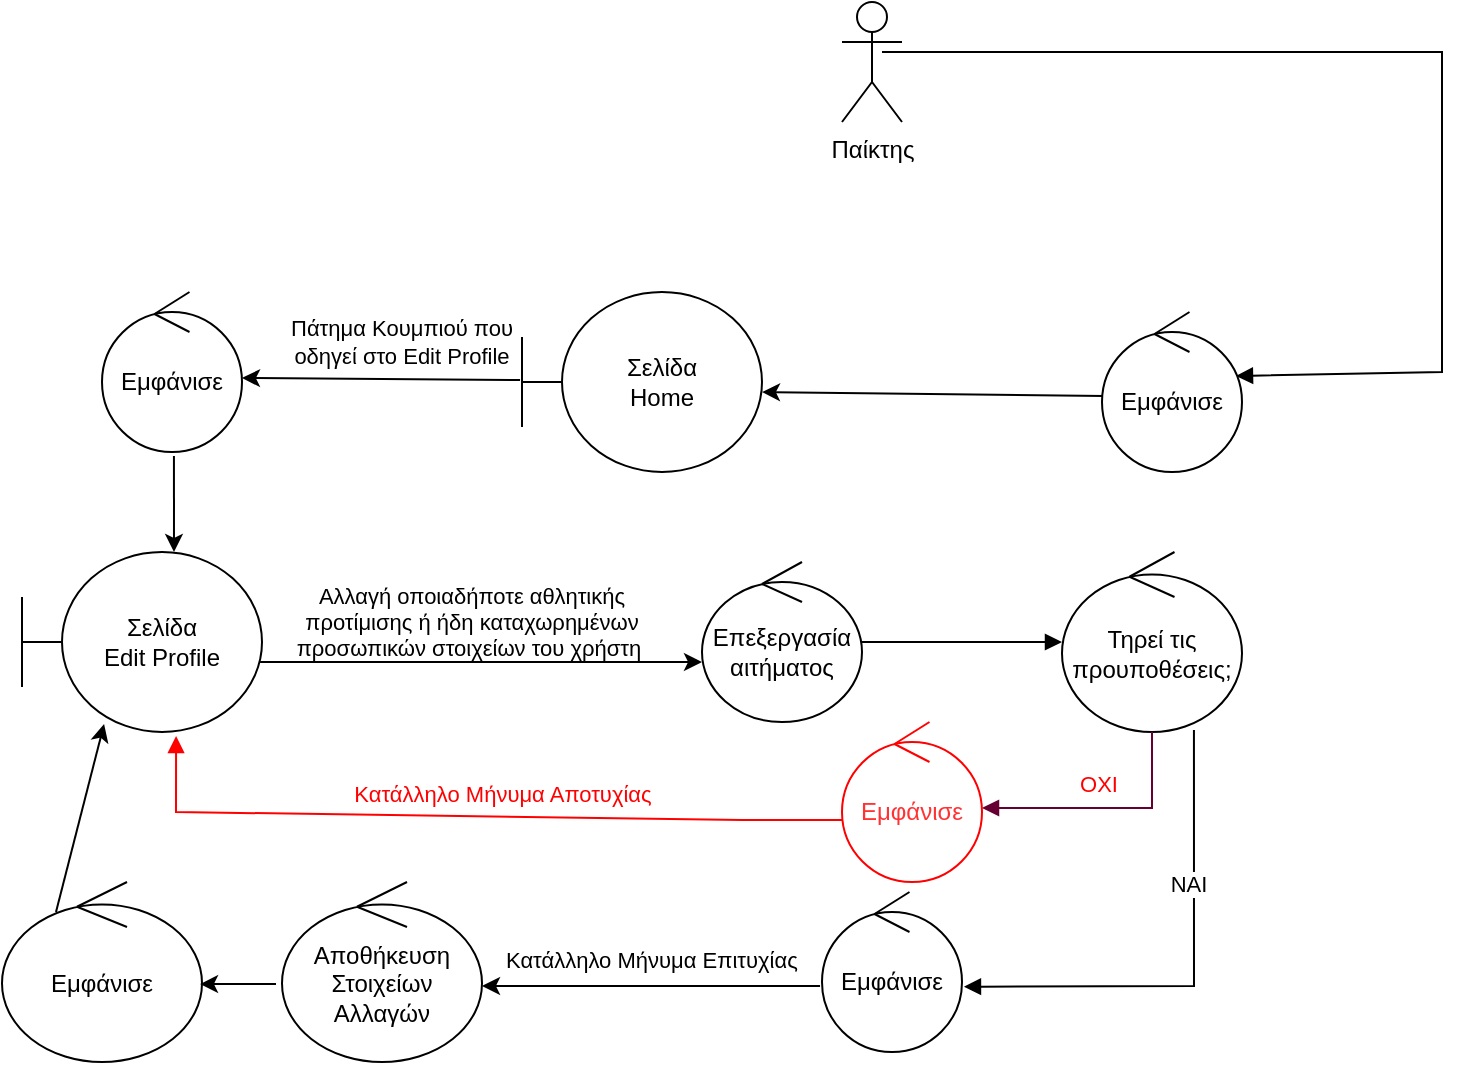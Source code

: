 <mxfile version="18.0.6" type="device"><diagram id="XuVgXkJD3yugl_41zAcA" name="Page-1"><mxGraphModel dx="1422" dy="762" grid="1" gridSize="10" guides="1" tooltips="1" connect="1" arrows="1" fold="1" page="1" pageScale="1" pageWidth="850" pageHeight="1100" math="0" shadow="0"><root><mxCell id="0"/><mxCell id="1" parent="0"/><mxCell id="dRFQOrUj8b6F4JJxhztv-2" value="Παίκτης" style="shape=umlActor;verticalLabelPosition=bottom;verticalAlign=top;html=1;" parent="1" vertex="1"><mxGeometry x="440" y="25" width="30" height="60" as="geometry"/></mxCell><mxCell id="dRFQOrUj8b6F4JJxhztv-14" value="" style="endArrow=classic;html=1;rounded=0;fontFamily=Helvetica;fontSize=12;fontColor=default;exitX=0.014;exitY=0.525;exitDx=0;exitDy=0;startArrow=none;exitPerimeter=0;" parent="1" source="dRFQOrUj8b6F4JJxhztv-24" edge="1"><mxGeometry width="50" height="50" relative="1" as="geometry"><mxPoint x="459.09" y="461.44" as="sourcePoint"/><mxPoint x="400" y="220" as="targetPoint"/><Array as="points"/></mxGeometry></mxCell><mxCell id="dRFQOrUj8b6F4JJxhztv-17" style="edgeStyle=orthogonalEdgeStyle;rounded=0;orthogonalLoop=1;jettySize=auto;html=1;exitX=0.5;exitY=1;exitDx=0;exitDy=0;" parent="1" edge="1"><mxGeometry relative="1" as="geometry"><mxPoint x="535" y="220" as="sourcePoint"/><mxPoint x="535" y="220" as="targetPoint"/></mxGeometry></mxCell><mxCell id="dRFQOrUj8b6F4JJxhztv-18" value="" style="html=1;verticalAlign=bottom;endArrow=block;rounded=0;entryX=0.957;entryY=0.4;entryDx=0;entryDy=0;entryPerimeter=0;" parent="1" target="dRFQOrUj8b6F4JJxhztv-24" edge="1"><mxGeometry x="-0.143" y="-19" width="80" relative="1" as="geometry"><mxPoint x="590" y="50" as="sourcePoint"/><mxPoint x="690" y="50" as="targetPoint"/><mxPoint as="offset"/><Array as="points"><mxPoint x="460" y="50"/><mxPoint x="590" y="50"/><mxPoint x="740" y="50"/><mxPoint x="740" y="210"/></Array></mxGeometry></mxCell><mxCell id="dRFQOrUj8b6F4JJxhztv-24" value="Εμφάνισε" style="ellipse;shape=umlControl;whiteSpace=wrap;html=1;fontColor=#000000;strokeColor=#000000;" parent="1" vertex="1"><mxGeometry x="570" y="180" width="70" height="80" as="geometry"/></mxCell><mxCell id="dRFQOrUj8b6F4JJxhztv-27" value="Σελίδα&lt;br&gt;Home" style="shape=umlBoundary;whiteSpace=wrap;html=1;" parent="1" vertex="1"><mxGeometry x="280" y="170" width="120" height="90" as="geometry"/></mxCell><mxCell id="dRFQOrUj8b6F4JJxhztv-28" value="" style="endArrow=classic;html=1;rounded=0;fontSize=11;exitX=-0.008;exitY=0.489;exitDx=0;exitDy=0;exitPerimeter=0;" parent="1" source="dRFQOrUj8b6F4JJxhztv-27" edge="1"><mxGeometry width="50" height="50" relative="1" as="geometry"><mxPoint x="240" y="220" as="sourcePoint"/><mxPoint x="140" y="213" as="targetPoint"/></mxGeometry></mxCell><mxCell id="dRFQOrUj8b6F4JJxhztv-29" value="Πάτημα Κουμπιού που οδηγεί στο Edit Profile" style="text;html=1;strokeColor=none;fillColor=none;align=center;verticalAlign=middle;whiteSpace=wrap;rounded=0;fontSize=11;" parent="1" vertex="1"><mxGeometry x="160" y="180" width="120" height="30" as="geometry"/></mxCell><mxCell id="dRFQOrUj8b6F4JJxhztv-31" value="Εμφάνισε" style="ellipse;shape=umlControl;whiteSpace=wrap;html=1;fontColor=#000000;strokeColor=#000000;" parent="1" vertex="1"><mxGeometry x="70" y="170" width="70" height="80" as="geometry"/></mxCell><mxCell id="dRFQOrUj8b6F4JJxhztv-32" value="Σελίδα&lt;br&gt;Edit Profile" style="shape=umlBoundary;whiteSpace=wrap;html=1;" parent="1" vertex="1"><mxGeometry x="30" y="300" width="120" height="90" as="geometry"/></mxCell><mxCell id="dRFQOrUj8b6F4JJxhztv-33" value="" style="endArrow=classic;html=1;rounded=0;fontSize=11;exitX=0.514;exitY=1.025;exitDx=0;exitDy=0;exitPerimeter=0;" parent="1" source="dRFQOrUj8b6F4JJxhztv-31" edge="1"><mxGeometry width="50" height="50" relative="1" as="geometry"><mxPoint x="560" y="260" as="sourcePoint"/><mxPoint x="106" y="300" as="targetPoint"/></mxGeometry></mxCell><mxCell id="dRFQOrUj8b6F4JJxhztv-34" value="" style="endArrow=classic;html=1;rounded=0;fontSize=11;exitX=0.992;exitY=0.611;exitDx=0;exitDy=0;exitPerimeter=0;" parent="1" source="dRFQOrUj8b6F4JJxhztv-32" edge="1"><mxGeometry width="50" height="50" relative="1" as="geometry"><mxPoint x="230" y="220" as="sourcePoint"/><mxPoint x="370" y="355" as="targetPoint"/></mxGeometry></mxCell><mxCell id="dRFQOrUj8b6F4JJxhztv-35" value="Αλλαγή οποιαδήποτε αθλητικής προτίμισης ή ήδη καταχωρημένων προσωπικών στοιχείων του χρήστη&amp;nbsp;" style="text;html=1;strokeColor=none;fillColor=none;align=center;verticalAlign=middle;whiteSpace=wrap;rounded=0;fontSize=11;" parent="1" vertex="1"><mxGeometry x="150" y="310" width="210" height="50" as="geometry"/></mxCell><mxCell id="dRFQOrUj8b6F4JJxhztv-37" value="Επεξεργασία αιτήματος&lt;br&gt;" style="ellipse;shape=umlControl;whiteSpace=wrap;html=1;" parent="1" vertex="1"><mxGeometry x="370" y="305" width="80" height="80" as="geometry"/></mxCell><mxCell id="dRFQOrUj8b6F4JJxhztv-38" value="" style="html=1;verticalAlign=bottom;endArrow=block;rounded=0;" parent="1" edge="1"><mxGeometry x="-0.143" y="-19" width="80" relative="1" as="geometry"><mxPoint x="450" y="345" as="sourcePoint"/><mxPoint x="550" y="345" as="targetPoint"/><mxPoint as="offset"/><Array as="points"><mxPoint x="450" y="345"/></Array></mxGeometry></mxCell><mxCell id="dRFQOrUj8b6F4JJxhztv-39" value="Τηρεί τις προυποθέσεις;&lt;br&gt;" style="ellipse;shape=umlControl;whiteSpace=wrap;html=1;rotation=0;" parent="1" vertex="1"><mxGeometry x="550" y="300" width="90" height="90" as="geometry"/></mxCell><mxCell id="dRFQOrUj8b6F4JJxhztv-40" value="ΟΧΙ" style="html=1;verticalAlign=bottom;endArrow=block;rounded=0;strokeColor=#660033;fontColor=#FF0000;" parent="1" source="dRFQOrUj8b6F4JJxhztv-39" edge="1"><mxGeometry x="0.062" y="-3" width="80" relative="1" as="geometry"><mxPoint x="540" y="415" as="sourcePoint"/><mxPoint x="510" y="428" as="targetPoint"/><mxPoint as="offset"/><Array as="points"><mxPoint x="595" y="428"/></Array></mxGeometry></mxCell><mxCell id="dRFQOrUj8b6F4JJxhztv-41" value="Κατάλληλο Μήνυμα Αποτυχίας" style="html=1;verticalAlign=bottom;endArrow=block;rounded=0;strokeColor=#FF0000;fontColor=#FF0000;exitX=-0.057;exitY=0.55;exitDx=0;exitDy=0;exitPerimeter=0;entryX=0.642;entryY=1.022;entryDx=0;entryDy=0;entryPerimeter=0;" parent="1" target="dRFQOrUj8b6F4JJxhztv-32" edge="1"><mxGeometry x="-0.012" y="-2" width="80" relative="1" as="geometry"><mxPoint x="466.05" y="434" as="sourcePoint"/><mxPoint x="200.0" y="400" as="targetPoint"/><Array as="points"><mxPoint x="390.04" y="434"/><mxPoint x="107" y="430"/></Array><mxPoint as="offset"/></mxGeometry></mxCell><mxCell id="dRFQOrUj8b6F4JJxhztv-42" value="Εμφάνισε" style="ellipse;shape=umlControl;whiteSpace=wrap;html=1;fontColor=#FF3333;strokeColor=#FF0000;" parent="1" vertex="1"><mxGeometry x="440" y="385" width="70" height="80" as="geometry"/></mxCell><mxCell id="dRFQOrUj8b6F4JJxhztv-43" value="Εμφάνισε" style="ellipse;shape=umlControl;whiteSpace=wrap;html=1;fontColor=#000000;strokeColor=#000000;" parent="1" vertex="1"><mxGeometry x="430" y="470" width="70" height="80" as="geometry"/></mxCell><mxCell id="dRFQOrUj8b6F4JJxhztv-45" value="Αποθήκευση Στοιχείων Αλλαγών" style="ellipse;shape=umlControl;whiteSpace=wrap;html=1;" parent="1" vertex="1"><mxGeometry x="160" y="465" width="100" height="90" as="geometry"/></mxCell><mxCell id="dRFQOrUj8b6F4JJxhztv-46" value="&lt;font style=&quot;font-size: 11px&quot;&gt;Κατάλληλο Μήνυμα Επιτυχίας&lt;/font&gt;" style="text;whiteSpace=wrap;html=1;fontSize=12;fontFamily=Helvetica;fontColor=default;" parent="1" vertex="1"><mxGeometry x="270" y="490" width="170" height="20" as="geometry"/></mxCell><mxCell id="dRFQOrUj8b6F4JJxhztv-48" style="edgeStyle=orthogonalEdgeStyle;rounded=0;orthogonalLoop=1;jettySize=auto;html=1;exitX=0.5;exitY=1;exitDx=0;exitDy=0;" parent="1" source="dRFQOrUj8b6F4JJxhztv-46" target="dRFQOrUj8b6F4JJxhztv-46" edge="1"><mxGeometry relative="1" as="geometry"/></mxCell><mxCell id="dRFQOrUj8b6F4JJxhztv-49" value="Εμφάνισε" style="ellipse;shape=umlControl;whiteSpace=wrap;html=1;" parent="1" vertex="1"><mxGeometry x="20" y="465" width="100" height="90" as="geometry"/></mxCell><mxCell id="dRFQOrUj8b6F4JJxhztv-52" value="ΝΑΙ" style="html=1;verticalAlign=bottom;endArrow=block;rounded=0;exitX=0.733;exitY=0.989;exitDx=0;exitDy=0;exitPerimeter=0;entryX=1.014;entryY=0.592;entryDx=0;entryDy=0;entryPerimeter=0;" parent="1" source="dRFQOrUj8b6F4JJxhztv-39" target="dRFQOrUj8b6F4JJxhztv-43" edge="1"><mxGeometry x="-0.296" y="-3" width="80" relative="1" as="geometry"><mxPoint x="650" y="430" as="sourcePoint"/><mxPoint x="500" y="499" as="targetPoint"/><Array as="points"><mxPoint x="616" y="517"/></Array><mxPoint as="offset"/></mxGeometry></mxCell><mxCell id="dRFQOrUj8b6F4JJxhztv-54" value="" style="endArrow=classic;html=1;rounded=0;exitX=-0.014;exitY=0.588;exitDx=0;exitDy=0;exitPerimeter=0;" parent="1" source="dRFQOrUj8b6F4JJxhztv-43" edge="1"><mxGeometry width="50" height="50" relative="1" as="geometry"><mxPoint x="420" y="490" as="sourcePoint"/><mxPoint x="260" y="517" as="targetPoint"/></mxGeometry></mxCell><mxCell id="dRFQOrUj8b6F4JJxhztv-55" value="" style="endArrow=classic;html=1;rounded=0;exitX=-0.03;exitY=0.567;exitDx=0;exitDy=0;exitPerimeter=0;entryX=0.99;entryY=0.567;entryDx=0;entryDy=0;entryPerimeter=0;" parent="1" source="dRFQOrUj8b6F4JJxhztv-45" target="dRFQOrUj8b6F4JJxhztv-49" edge="1"><mxGeometry width="50" height="50" relative="1" as="geometry"><mxPoint x="220" y="620" as="sourcePoint"/><mxPoint x="50.98" y="619.96" as="targetPoint"/></mxGeometry></mxCell><mxCell id="dRFQOrUj8b6F4JJxhztv-56" value="" style="endArrow=classic;html=1;rounded=0;entryX=0.342;entryY=0.956;entryDx=0;entryDy=0;entryPerimeter=0;exitX=0.27;exitY=0.167;exitDx=0;exitDy=0;exitPerimeter=0;" parent="1" source="dRFQOrUj8b6F4JJxhztv-49" target="dRFQOrUj8b6F4JJxhztv-32" edge="1"><mxGeometry width="50" height="50" relative="1" as="geometry"><mxPoint x="40" y="420" as="sourcePoint"/><mxPoint x="-8" y="420" as="targetPoint"/></mxGeometry></mxCell></root></mxGraphModel></diagram></mxfile>